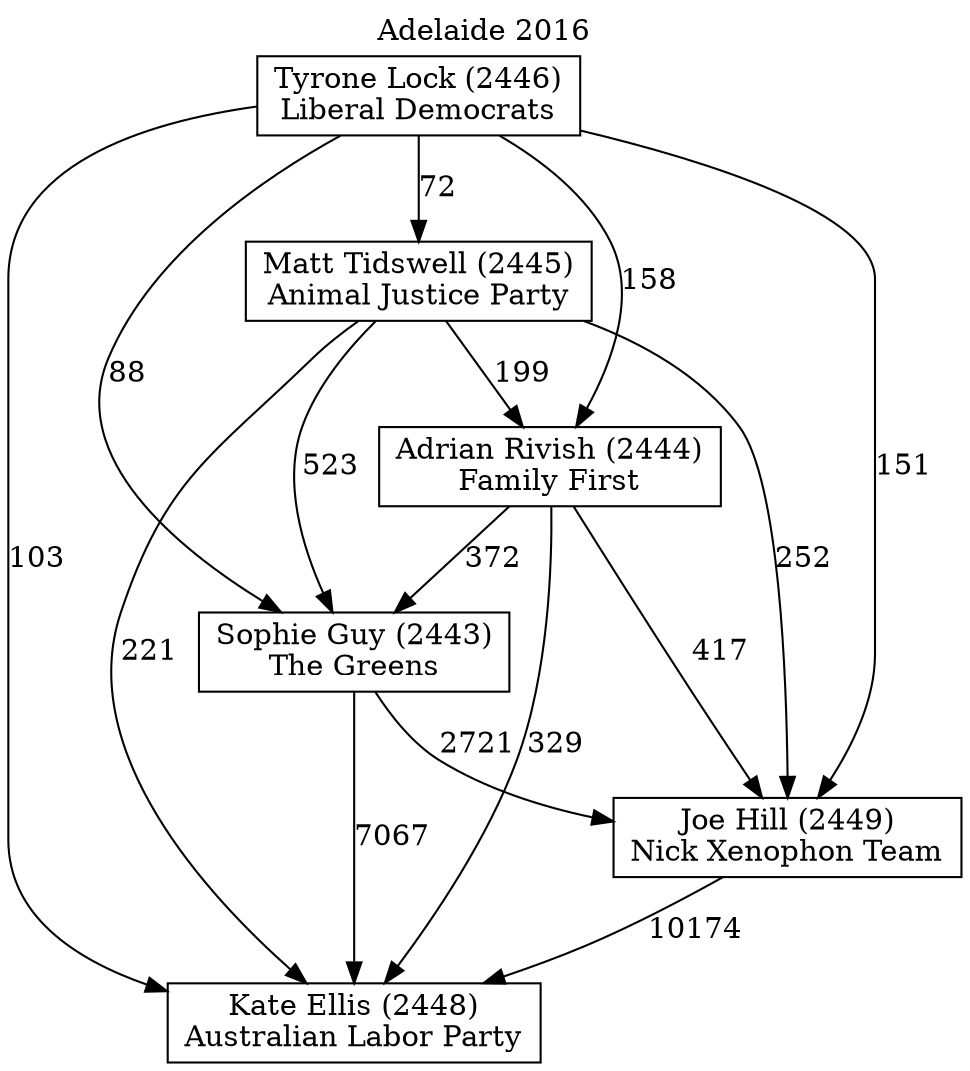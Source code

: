 // House preference flow
digraph "Kate Ellis (2448)_Adelaide_2016" {
	graph [label="Adelaide 2016" labelloc=t mclimit=10]
	node [shape=box]
	"Sophie Guy (2443)" [label="Sophie Guy (2443)
The Greens"]
	"Kate Ellis (2448)" [label="Kate Ellis (2448)
Australian Labor Party"]
	"Tyrone Lock (2446)" [label="Tyrone Lock (2446)
Liberal Democrats"]
	"Matt Tidswell (2445)" [label="Matt Tidswell (2445)
Animal Justice Party"]
	"Adrian Rivish (2444)" [label="Adrian Rivish (2444)
Family First"]
	"Joe Hill (2449)" [label="Joe Hill (2449)
Nick Xenophon Team"]
	"Sophie Guy (2443)" -> "Joe Hill (2449)" [label=2721]
	"Tyrone Lock (2446)" -> "Adrian Rivish (2444)" [label=158]
	"Adrian Rivish (2444)" -> "Sophie Guy (2443)" [label=372]
	"Matt Tidswell (2445)" -> "Joe Hill (2449)" [label=252]
	"Tyrone Lock (2446)" -> "Sophie Guy (2443)" [label=88]
	"Joe Hill (2449)" -> "Kate Ellis (2448)" [label=10174]
	"Matt Tidswell (2445)" -> "Kate Ellis (2448)" [label=221]
	"Adrian Rivish (2444)" -> "Joe Hill (2449)" [label=417]
	"Tyrone Lock (2446)" -> "Kate Ellis (2448)" [label=103]
	"Tyrone Lock (2446)" -> "Matt Tidswell (2445)" [label=72]
	"Matt Tidswell (2445)" -> "Sophie Guy (2443)" [label=523]
	"Matt Tidswell (2445)" -> "Adrian Rivish (2444)" [label=199]
	"Tyrone Lock (2446)" -> "Joe Hill (2449)" [label=151]
	"Sophie Guy (2443)" -> "Kate Ellis (2448)" [label=7067]
	"Adrian Rivish (2444)" -> "Kate Ellis (2448)" [label=329]
}
